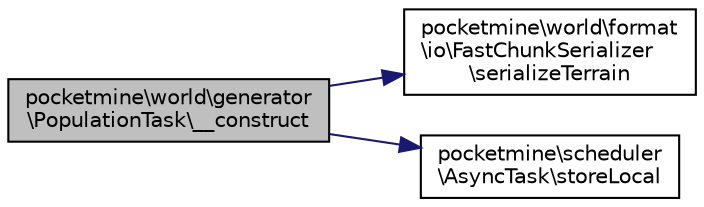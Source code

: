 digraph "pocketmine\world\generator\PopulationTask\__construct"
{
 // INTERACTIVE_SVG=YES
 // LATEX_PDF_SIZE
  edge [fontname="Helvetica",fontsize="10",labelfontname="Helvetica",labelfontsize="10"];
  node [fontname="Helvetica",fontsize="10",shape=record];
  rankdir="LR";
  Node1 [label="pocketmine\\world\\generator\l\\PopulationTask\\__construct",height=0.2,width=0.4,color="black", fillcolor="grey75", style="filled", fontcolor="black",tooltip=" "];
  Node1 -> Node2 [color="midnightblue",fontsize="10",style="solid",fontname="Helvetica"];
  Node2 [label="pocketmine\\world\\format\l\\io\\FastChunkSerializer\l\\serializeTerrain",height=0.2,width=0.4,color="black", fillcolor="white", style="filled",URL="$d3/d4d/classpocketmine_1_1world_1_1format_1_1io_1_1_fast_chunk_serializer.html#a957ebcc9f161151638bbe0cbfaae70d1",tooltip=" "];
  Node1 -> Node3 [color="midnightblue",fontsize="10",style="solid",fontname="Helvetica"];
  Node3 [label="pocketmine\\scheduler\l\\AsyncTask\\storeLocal",height=0.2,width=0.4,color="black", fillcolor="white", style="filled",URL="$df/dfa/classpocketmine_1_1scheduler_1_1_async_task.html#ab5e5e139bf17f0880c19b9cd6b593c8b",tooltip=" "];
}
